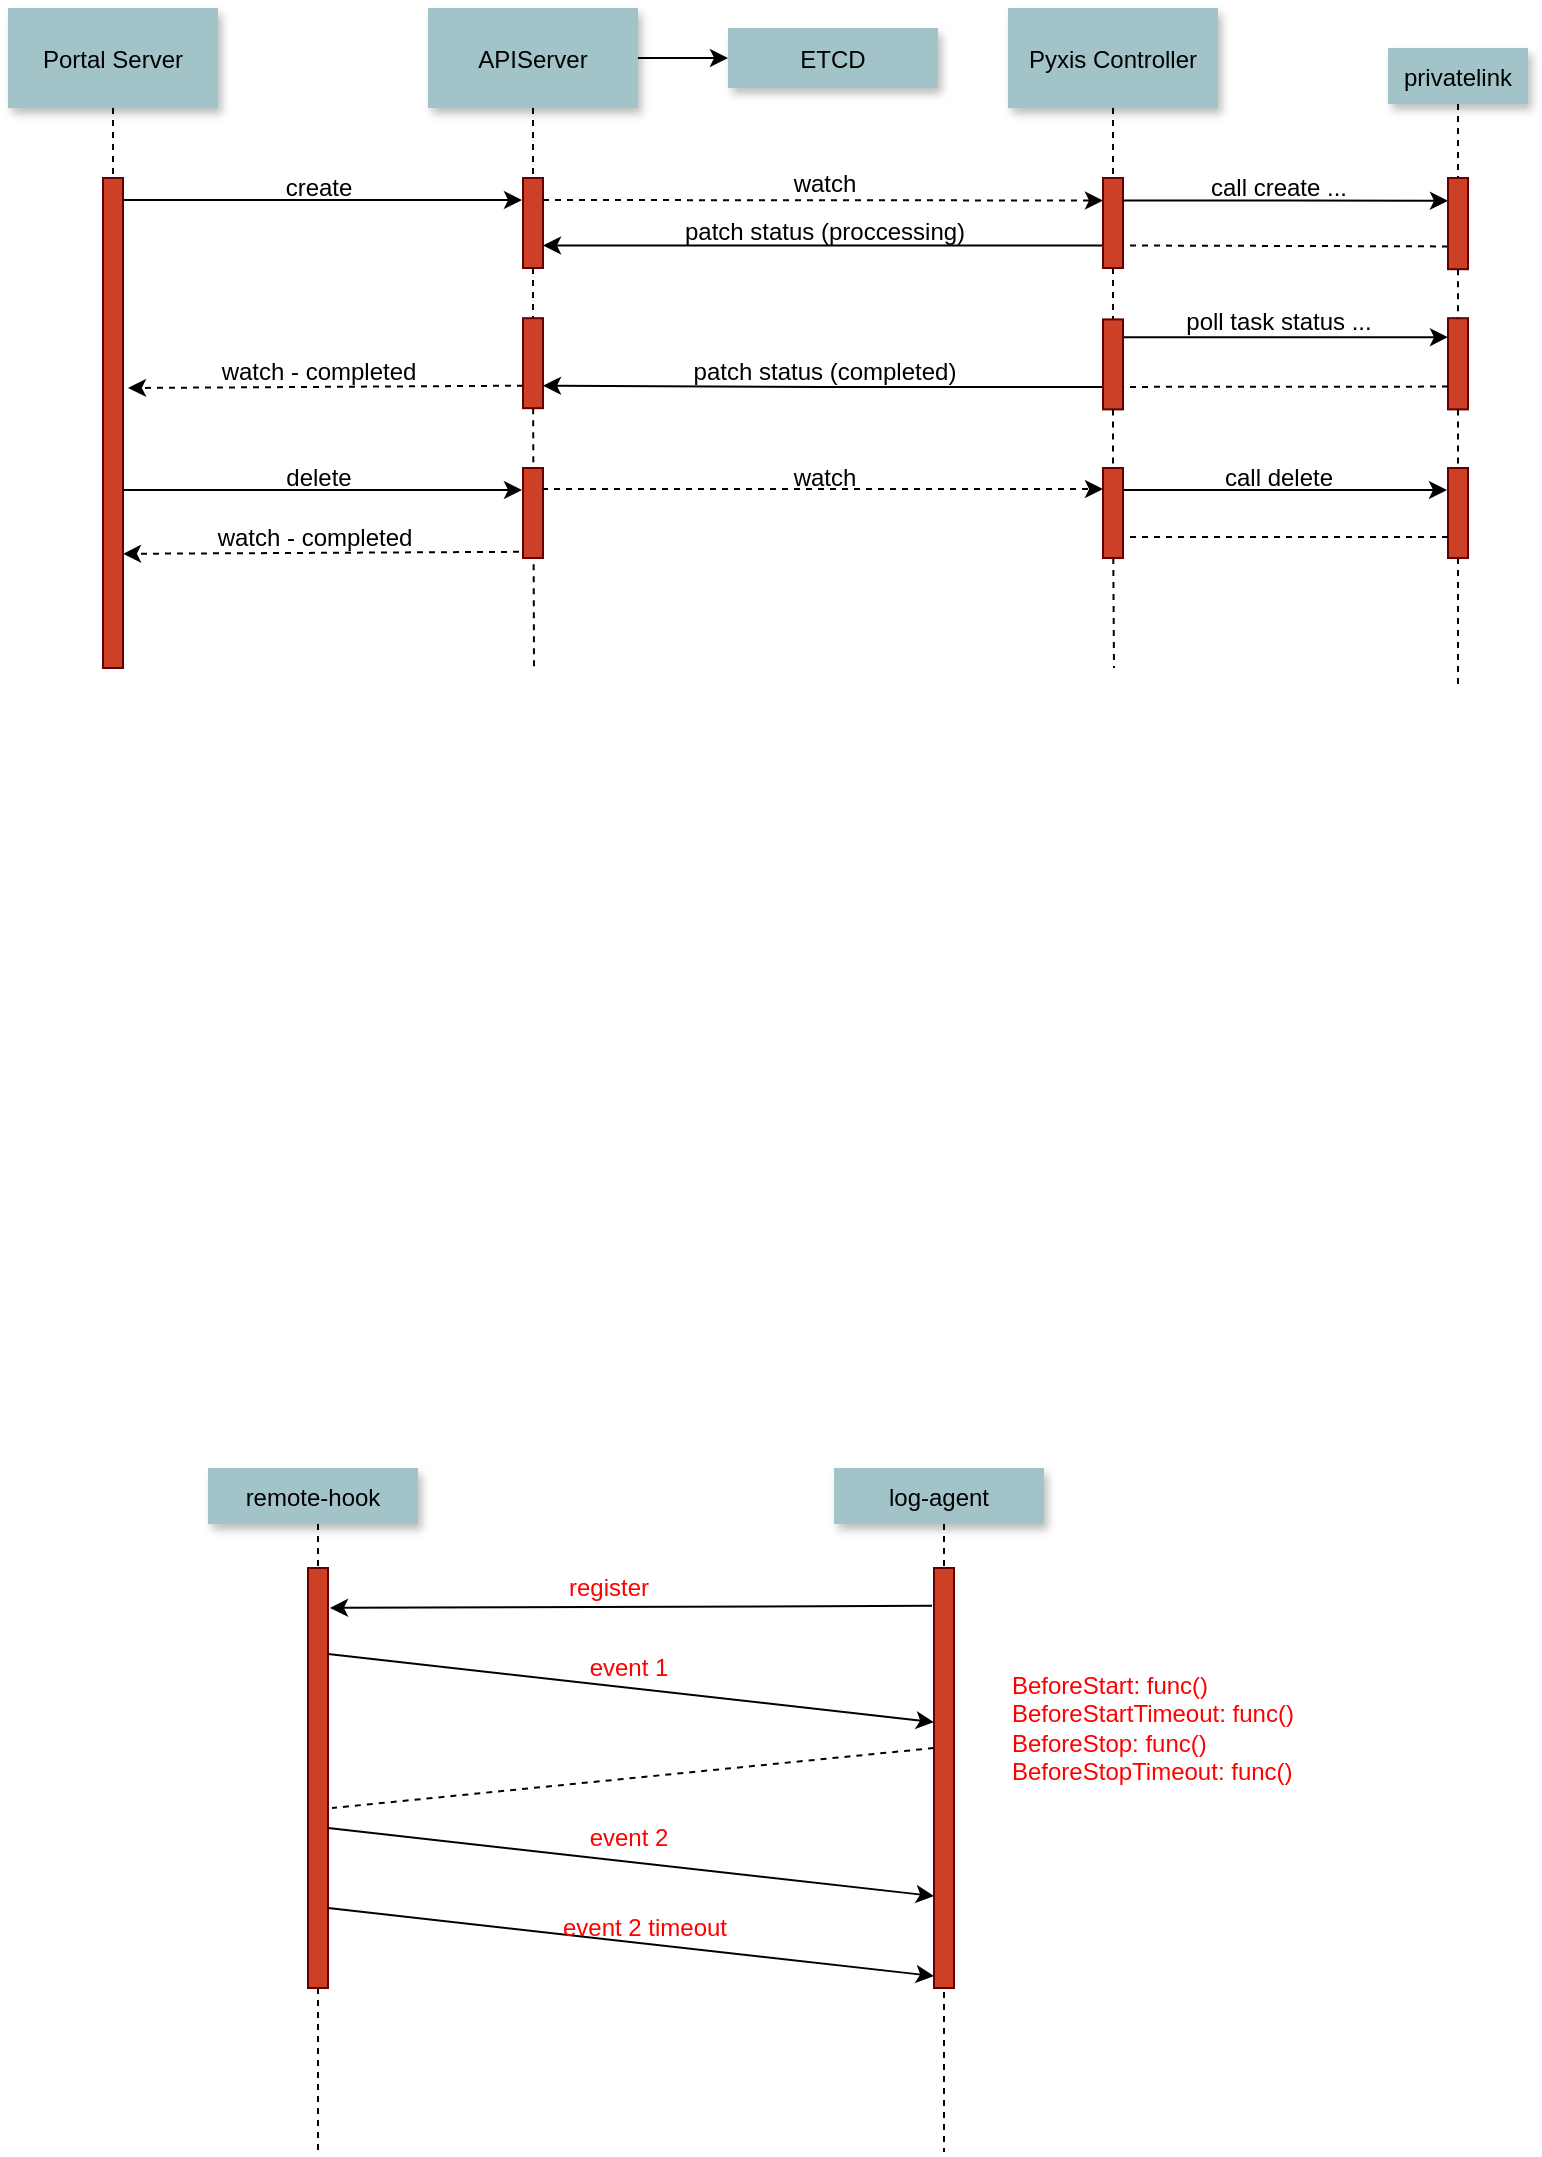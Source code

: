 <mxfile version="21.5.2" type="github">
  <diagram name="Page-1" id="9361dd3d-8414-5efd-6122-117bd74ce7a7">
    <mxGraphModel dx="2442" dy="712" grid="1" gridSize="10" guides="1" tooltips="1" connect="1" arrows="1" fold="1" page="0" pageScale="1.5" pageWidth="826" pageHeight="1169" background="none" math="0" shadow="0">
      <root>
        <mxCell id="0" />
        <mxCell id="1" parent="0" />
        <mxCell id="5K_5IWAIzV8KHntNPYIy-89" value="Portal Server" style="shadow=1;fillColor=#A2C4C9;strokeColor=none" parent="1" vertex="1">
          <mxGeometry x="-810" y="70" width="105" height="50" as="geometry" />
        </mxCell>
        <mxCell id="a7p3JFXJAgLpCiOjsdGe-2" style="edgeStyle=orthogonalEdgeStyle;rounded=0;orthogonalLoop=1;jettySize=auto;html=1;exitX=1;exitY=0.5;exitDx=0;exitDy=0;entryX=0;entryY=0.5;entryDx=0;entryDy=0;" edge="1" parent="1" source="5K_5IWAIzV8KHntNPYIy-90" target="a7p3JFXJAgLpCiOjsdGe-1">
          <mxGeometry relative="1" as="geometry" />
        </mxCell>
        <mxCell id="5K_5IWAIzV8KHntNPYIy-90" value="APIServer" style="shadow=1;fillColor=#A2C4C9;strokeColor=none" parent="1" vertex="1">
          <mxGeometry x="-600" y="70" width="105" height="50" as="geometry" />
        </mxCell>
        <mxCell id="5K_5IWAIzV8KHntNPYIy-95" value="" style="fillColor=#CC4125;strokeColor=#660000" parent="1" vertex="1">
          <mxGeometry x="-762.5" y="155" width="10" height="245" as="geometry" />
        </mxCell>
        <mxCell id="5K_5IWAIzV8KHntNPYIy-96" value="" style="edgeStyle=none;endArrow=none;dashed=1;exitX=0.5;exitY=1;exitDx=0;exitDy=0;" parent="1" source="5K_5IWAIzV8KHntNPYIy-89" target="5K_5IWAIzV8KHntNPYIy-95" edge="1">
          <mxGeometry x="-728.929" y="227.617" width="100" height="100" as="geometry">
            <mxPoint x="-757.5" y="120" as="sourcePoint" />
            <mxPoint x="-758" y="352.087" as="targetPoint" />
          </mxGeometry>
        </mxCell>
        <mxCell id="5K_5IWAIzV8KHntNPYIy-98" value="" style="fillColor=#CC4125;strokeColor=#660000" parent="1" vertex="1">
          <mxGeometry x="-552.5" y="155" width="10" height="45" as="geometry" />
        </mxCell>
        <mxCell id="5K_5IWAIzV8KHntNPYIy-99" value="" style="edgeStyle=none;endArrow=none;dashed=1" parent="1" source="5K_5IWAIzV8KHntNPYIy-90" target="5K_5IWAIzV8KHntNPYIy-98" edge="1">
          <mxGeometry x="-518.929" y="197.617" width="100" height="100" as="geometry">
            <mxPoint x="-547.555" y="120" as="sourcePoint" />
            <mxPoint x="-548" y="322.087" as="targetPoint" />
          </mxGeometry>
        </mxCell>
        <mxCell id="5K_5IWAIzV8KHntNPYIy-102" value="Pyxis Controller" style="shadow=1;fillColor=#A2C4C9;strokeColor=none" parent="1" vertex="1">
          <mxGeometry x="-310" y="70" width="105" height="50" as="geometry" />
        </mxCell>
        <mxCell id="5K_5IWAIzV8KHntNPYIy-113" style="edgeStyle=orthogonalEdgeStyle;rounded=0;orthogonalLoop=1;jettySize=auto;html=1;exitX=0;exitY=0.75;exitDx=0;exitDy=0;entryX=1;entryY=0.75;entryDx=0;entryDy=0;endArrow=classic;endFill=1;" parent="1" source="5K_5IWAIzV8KHntNPYIy-104" target="5K_5IWAIzV8KHntNPYIy-98" edge="1">
          <mxGeometry relative="1" as="geometry" />
        </mxCell>
        <mxCell id="5K_5IWAIzV8KHntNPYIy-104" value="" style="fillColor=#CC4125;strokeColor=#660000" parent="1" vertex="1">
          <mxGeometry x="-262.5" y="155" width="10" height="45" as="geometry" />
        </mxCell>
        <mxCell id="5K_5IWAIzV8KHntNPYIy-105" value="" style="edgeStyle=none;endArrow=none;dashed=1" parent="1" source="5K_5IWAIzV8KHntNPYIy-102" target="5K_5IWAIzV8KHntNPYIy-104" edge="1">
          <mxGeometry x="-228.929" y="197.617" width="100" height="100" as="geometry">
            <mxPoint x="-257.555" y="120" as="sourcePoint" />
            <mxPoint x="-258" y="322.087" as="targetPoint" />
          </mxGeometry>
        </mxCell>
        <mxCell id="5K_5IWAIzV8KHntNPYIy-108" value="" style="endArrow=classic;html=1;rounded=0;exitX=0.85;exitY=0.085;exitDx=0;exitDy=0;exitPerimeter=0;entryX=-0.15;entryY=0.085;entryDx=0;entryDy=0;entryPerimeter=0;" parent="1" edge="1">
          <mxGeometry width="50" height="50" relative="1" as="geometry">
            <mxPoint x="-753" y="166.05" as="sourcePoint" />
            <mxPoint x="-553" y="166.05" as="targetPoint" />
          </mxGeometry>
        </mxCell>
        <mxCell id="5K_5IWAIzV8KHntNPYIy-111" value="" style="endArrow=classic;html=1;rounded=0;exitX=0.85;exitY=0.085;exitDx=0;exitDy=0;exitPerimeter=0;entryX=0;entryY=0.25;entryDx=0;entryDy=0;dashed=1;" parent="1" target="5K_5IWAIzV8KHntNPYIy-104" edge="1">
          <mxGeometry width="50" height="50" relative="1" as="geometry">
            <mxPoint x="-542.5" y="166.0" as="sourcePoint" />
            <mxPoint x="-342.5" y="166.0" as="targetPoint" />
          </mxGeometry>
        </mxCell>
        <mxCell id="5K_5IWAIzV8KHntNPYIy-112" value="watch -&amp;nbsp;completed" style="text;html=1;align=center;verticalAlign=middle;resizable=0;points=[];autosize=1;strokeColor=none;fillColor=none;" parent="1" vertex="1">
          <mxGeometry x="-715" y="237.09" width="120" height="30" as="geometry" />
        </mxCell>
        <mxCell id="5K_5IWAIzV8KHntNPYIy-116" value="" style="edgeStyle=none;endArrow=none;dashed=1;startArrow=none;" parent="1" source="a7p3JFXJAgLpCiOjsdGe-15" edge="1">
          <mxGeometry x="-518.929" y="197.617" width="100" height="100" as="geometry">
            <mxPoint x="-547.562" y="200" as="sourcePoint" />
            <mxPoint x="-547" y="400" as="targetPoint" />
          </mxGeometry>
        </mxCell>
        <mxCell id="5K_5IWAIzV8KHntNPYIy-130" style="edgeStyle=orthogonalEdgeStyle;rounded=0;orthogonalLoop=1;jettySize=auto;html=1;exitX=1;exitY=0.25;exitDx=0;exitDy=0;entryX=0;entryY=0.25;entryDx=0;entryDy=0;endArrow=classic;endFill=1;" parent="1" source="5K_5IWAIzV8KHntNPYIy-104" target="5K_5IWAIzV8KHntNPYIy-128" edge="1">
          <mxGeometry relative="1" as="geometry" />
        </mxCell>
        <mxCell id="5K_5IWAIzV8KHntNPYIy-120" value="" style="edgeStyle=none;endArrow=none;dashed=1;startArrow=none;" parent="1" source="a7p3JFXJAgLpCiOjsdGe-39" edge="1">
          <mxGeometry x="-228.929" y="197.617" width="100" height="100" as="geometry">
            <mxPoint x="-257.562" y="200" as="sourcePoint" />
            <mxPoint x="-257" y="400" as="targetPoint" />
          </mxGeometry>
        </mxCell>
        <mxCell id="5K_5IWAIzV8KHntNPYIy-121" value="create" style="text;html=1;align=center;verticalAlign=middle;resizable=0;points=[];autosize=1;strokeColor=none;fillColor=none;" parent="1" vertex="1">
          <mxGeometry x="-685" y="145" width="60" height="30" as="geometry" />
        </mxCell>
        <mxCell id="5K_5IWAIzV8KHntNPYIy-126" value="privatelink" style="shadow=1;fillColor=#A2C4C9;strokeColor=none" parent="1" vertex="1">
          <mxGeometry x="-120" y="90" width="70" height="28" as="geometry" />
        </mxCell>
        <mxCell id="5K_5IWAIzV8KHntNPYIy-127" value="" style="edgeStyle=none;endArrow=none;dashed=1;startArrow=none;" parent="1" source="a7p3JFXJAgLpCiOjsdGe-41" edge="1">
          <mxGeometry x="-128.929" y="283.997" width="100" height="100" as="geometry">
            <mxPoint x="-85.5" y="147.32" as="sourcePoint" />
            <mxPoint x="-85" y="410" as="targetPoint" />
          </mxGeometry>
        </mxCell>
        <mxCell id="a7p3JFXJAgLpCiOjsdGe-5" style="rounded=0;orthogonalLoop=1;jettySize=auto;html=1;exitX=0;exitY=0.75;exitDx=0;exitDy=0;entryX=1;entryY=0.75;entryDx=0;entryDy=0;dashed=1;endArrow=none;endFill=0;" edge="1" parent="1" source="5K_5IWAIzV8KHntNPYIy-128" target="5K_5IWAIzV8KHntNPYIy-104">
          <mxGeometry relative="1" as="geometry" />
        </mxCell>
        <mxCell id="5K_5IWAIzV8KHntNPYIy-128" value="" style="fillColor=#CC4125;strokeColor=#660000" parent="1" vertex="1">
          <mxGeometry x="-90" y="155" width="10" height="45.61" as="geometry" />
        </mxCell>
        <mxCell id="5K_5IWAIzV8KHntNPYIy-129" value="" style="edgeStyle=none;endArrow=none;dashed=1" parent="1" source="5K_5IWAIzV8KHntNPYIy-126" target="5K_5IWAIzV8KHntNPYIy-128" edge="1">
          <mxGeometry x="-128.929" y="283.997" width="100" height="100" as="geometry">
            <mxPoint x="-157.542" y="204.3" as="sourcePoint" />
            <mxPoint x="-158" y="356.3" as="targetPoint" />
          </mxGeometry>
        </mxCell>
        <mxCell id="5K_5IWAIzV8KHntNPYIy-201" value="remote-hook" style="shadow=1;fillColor=#A2C4C9;strokeColor=none" parent="1" vertex="1">
          <mxGeometry x="-710" y="800" width="105" height="28" as="geometry" />
        </mxCell>
        <mxCell id="5K_5IWAIzV8KHntNPYIy-202" value="" style="edgeStyle=none;endArrow=none;dashed=1;exitX=0.5;exitY=1;exitDx=0;exitDy=0;startArrow=none;" parent="1" source="5K_5IWAIzV8KHntNPYIy-205" edge="1">
          <mxGeometry x="-626.429" y="435.617" width="100" height="100" as="geometry">
            <mxPoint x="-655" y="828" as="sourcePoint" />
            <mxPoint x="-655" y="1142" as="targetPoint" />
          </mxGeometry>
        </mxCell>
        <mxCell id="5K_5IWAIzV8KHntNPYIy-203" value="log-agent" style="shadow=1;fillColor=#A2C4C9;strokeColor=none" parent="1" vertex="1">
          <mxGeometry x="-397" y="800" width="105" height="28" as="geometry" />
        </mxCell>
        <mxCell id="5K_5IWAIzV8KHntNPYIy-204" value="" style="edgeStyle=none;endArrow=none;dashed=1;exitX=0.5;exitY=1;exitDx=0;exitDy=0;startArrow=none;" parent="1" edge="1">
          <mxGeometry x="-313.429" y="435.617" width="100" height="100" as="geometry">
            <mxPoint x="-342" y="828" as="sourcePoint" />
            <mxPoint x="-342" y="1142" as="targetPoint" />
          </mxGeometry>
        </mxCell>
        <mxCell id="5K_5IWAIzV8KHntNPYIy-205" value="" style="fillColor=#CC4125;strokeColor=#660000" parent="1" vertex="1">
          <mxGeometry x="-660" y="850" width="10" height="210" as="geometry" />
        </mxCell>
        <mxCell id="5K_5IWAIzV8KHntNPYIy-206" value="" style="edgeStyle=none;endArrow=none;dashed=1;exitX=0.5;exitY=1;exitDx=0;exitDy=0;startArrow=none;" parent="1" target="5K_5IWAIzV8KHntNPYIy-205" edge="1">
          <mxGeometry x="-626.429" y="435.617" width="100" height="100" as="geometry">
            <mxPoint x="-655" y="828" as="sourcePoint" />
            <mxPoint x="-655" y="1142" as="targetPoint" />
          </mxGeometry>
        </mxCell>
        <mxCell id="5K_5IWAIzV8KHntNPYIy-207" value="" style="fillColor=#CC4125;strokeColor=#660000" parent="1" vertex="1">
          <mxGeometry x="-347" y="850" width="10" height="210" as="geometry" />
        </mxCell>
        <mxCell id="5K_5IWAIzV8KHntNPYIy-209" value="" style="endArrow=classic;html=1;rounded=0;fontColor=#FF0000;strokeColor=#000000;strokeWidth=1;exitX=-0.1;exitY=0.09;exitDx=0;exitDy=0;exitPerimeter=0;entryX=1.1;entryY=0.095;entryDx=0;entryDy=0;entryPerimeter=0;" parent="1" source="5K_5IWAIzV8KHntNPYIy-207" target="5K_5IWAIzV8KHntNPYIy-205" edge="1">
          <mxGeometry width="50" height="50" relative="1" as="geometry">
            <mxPoint x="-480" y="910" as="sourcePoint" />
            <mxPoint x="-430" y="860" as="targetPoint" />
          </mxGeometry>
        </mxCell>
        <mxCell id="5K_5IWAIzV8KHntNPYIy-210" value="register" style="text;html=1;align=center;verticalAlign=middle;resizable=0;points=[];autosize=1;strokeColor=none;fillColor=none;fontColor=#FF0000;" parent="1" vertex="1">
          <mxGeometry x="-540" y="850" width="60" height="20" as="geometry" />
        </mxCell>
        <mxCell id="5K_5IWAIzV8KHntNPYIy-211" value="" style="endArrow=classic;html=1;rounded=0;fontColor=#FF0000;strokeColor=#000000;strokeWidth=1;exitX=1;exitY=0.205;exitDx=0;exitDy=0;exitPerimeter=0;entryX=0;entryY=0.367;entryDx=0;entryDy=0;entryPerimeter=0;" parent="1" source="5K_5IWAIzV8KHntNPYIy-205" target="5K_5IWAIzV8KHntNPYIy-207" edge="1">
          <mxGeometry width="50" height="50" relative="1" as="geometry">
            <mxPoint x="-480" y="950" as="sourcePoint" />
            <mxPoint x="-430" y="900" as="targetPoint" />
          </mxGeometry>
        </mxCell>
        <mxCell id="5K_5IWAIzV8KHntNPYIy-212" value="event 1" style="text;html=1;align=center;verticalAlign=middle;resizable=0;points=[];autosize=1;strokeColor=none;fillColor=none;fontColor=#FF0000;" parent="1" vertex="1">
          <mxGeometry x="-525" y="890" width="50" height="20" as="geometry" />
        </mxCell>
        <mxCell id="5K_5IWAIzV8KHntNPYIy-215" value="" style="endArrow=none;html=1;rounded=0;fontColor=#FF0000;strokeColor=#000000;strokeWidth=1;exitX=-0.1;exitY=0.09;exitDx=0;exitDy=0;exitPerimeter=0;dashed=1;endFill=0;" parent="1" edge="1">
          <mxGeometry width="50" height="50" relative="1" as="geometry">
            <mxPoint x="-347" y="940.0" as="sourcePoint" />
            <mxPoint x="-648" y="970" as="targetPoint" />
          </mxGeometry>
        </mxCell>
        <mxCell id="5K_5IWAIzV8KHntNPYIy-218" value="" style="endArrow=classic;html=1;rounded=0;fontColor=#FF0000;strokeColor=#000000;strokeWidth=1;exitX=1;exitY=0.205;exitDx=0;exitDy=0;exitPerimeter=0;entryX=0;entryY=0.367;entryDx=0;entryDy=0;entryPerimeter=0;" parent="1" edge="1">
          <mxGeometry width="50" height="50" relative="1" as="geometry">
            <mxPoint x="-650" y="980" as="sourcePoint" />
            <mxPoint x="-347" y="1014.02" as="targetPoint" />
          </mxGeometry>
        </mxCell>
        <mxCell id="5K_5IWAIzV8KHntNPYIy-219" value="event 2" style="text;html=1;align=center;verticalAlign=middle;resizable=0;points=[];autosize=1;strokeColor=none;fillColor=none;fontColor=#FF0000;" parent="1" vertex="1">
          <mxGeometry x="-525" y="975" width="50" height="20" as="geometry" />
        </mxCell>
        <mxCell id="5K_5IWAIzV8KHntNPYIy-221" value="" style="endArrow=classic;html=1;rounded=0;fontColor=#FF0000;strokeColor=#000000;strokeWidth=1;exitX=1;exitY=0.205;exitDx=0;exitDy=0;exitPerimeter=0;entryX=0;entryY=0.367;entryDx=0;entryDy=0;entryPerimeter=0;" parent="1" edge="1">
          <mxGeometry width="50" height="50" relative="1" as="geometry">
            <mxPoint x="-650" y="1020" as="sourcePoint" />
            <mxPoint x="-347" y="1054.02" as="targetPoint" />
          </mxGeometry>
        </mxCell>
        <mxCell id="5K_5IWAIzV8KHntNPYIy-222" value="event 2 timeout" style="text;html=1;align=center;verticalAlign=middle;resizable=0;points=[];autosize=1;strokeColor=none;fillColor=none;fontColor=#FF0000;" parent="1" vertex="1">
          <mxGeometry x="-542.5" y="1020" width="100" height="20" as="geometry" />
        </mxCell>
        <mxCell id="5K_5IWAIzV8KHntNPYIy-226" value="BeforeStart: func()&lt;br&gt;BeforeStartTimeout: func()&lt;br&gt;BeforeStop: func()&lt;br&gt;BeforeStopTimeout: func()" style="text;html=1;align=left;verticalAlign=middle;resizable=0;points=[];autosize=1;strokeColor=none;fillColor=none;fontColor=#FF0000;" parent="1" vertex="1">
          <mxGeometry x="-310" y="900" width="160" height="60" as="geometry" />
        </mxCell>
        <mxCell id="a7p3JFXJAgLpCiOjsdGe-1" value="ETCD" style="shadow=1;fillColor=#A2C4C9;strokeColor=none" vertex="1" parent="1">
          <mxGeometry x="-450" y="80" width="105" height="30" as="geometry" />
        </mxCell>
        <mxCell id="a7p3JFXJAgLpCiOjsdGe-4" value="call create ..." style="text;html=1;align=center;verticalAlign=middle;resizable=0;points=[];autosize=1;strokeColor=none;fillColor=none;" vertex="1" parent="1">
          <mxGeometry x="-220" y="145" width="90" height="30" as="geometry" />
        </mxCell>
        <mxCell id="a7p3JFXJAgLpCiOjsdGe-6" value="patch status (proccessing)" style="text;html=1;align=center;verticalAlign=middle;resizable=0;points=[];autosize=1;strokeColor=none;fillColor=none;" vertex="1" parent="1">
          <mxGeometry x="-482.5" y="166.8" width="160" height="30" as="geometry" />
        </mxCell>
        <mxCell id="a7p3JFXJAgLpCiOjsdGe-16" value="" style="edgeStyle=none;endArrow=none;dashed=1;startArrow=none;" edge="1" parent="1" source="5K_5IWAIzV8KHntNPYIy-98" target="a7p3JFXJAgLpCiOjsdGe-15">
          <mxGeometry x="-518.929" y="197.617" width="100" height="100" as="geometry">
            <mxPoint x="-547" y="200" as="sourcePoint" />
            <mxPoint x="-547" y="353" as="targetPoint" />
          </mxGeometry>
        </mxCell>
        <mxCell id="a7p3JFXJAgLpCiOjsdGe-15" value="" style="fillColor=#CC4125;strokeColor=#660000" vertex="1" parent="1">
          <mxGeometry x="-552.5" y="225.09" width="10" height="45" as="geometry" />
        </mxCell>
        <mxCell id="a7p3JFXJAgLpCiOjsdGe-17" style="rounded=0;orthogonalLoop=1;jettySize=auto;html=1;exitX=0;exitY=0.75;exitDx=0;exitDy=0;endArrow=classic;endFill=1;dashed=1;" edge="1" parent="1" source="a7p3JFXJAgLpCiOjsdGe-15">
          <mxGeometry relative="1" as="geometry">
            <mxPoint x="-455" y="270.09" as="sourcePoint" />
            <mxPoint x="-750" y="260" as="targetPoint" />
          </mxGeometry>
        </mxCell>
        <mxCell id="a7p3JFXJAgLpCiOjsdGe-19" value="" style="edgeStyle=none;endArrow=none;dashed=1;startArrow=none;" edge="1" parent="1" source="5K_5IWAIzV8KHntNPYIy-128" target="a7p3JFXJAgLpCiOjsdGe-18">
          <mxGeometry x="-128.929" y="283.997" width="100" height="100" as="geometry">
            <mxPoint x="-85" y="201" as="sourcePoint" />
            <mxPoint x="-85" y="300" as="targetPoint" />
          </mxGeometry>
        </mxCell>
        <mxCell id="a7p3JFXJAgLpCiOjsdGe-18" value="" style="fillColor=#CC4125;strokeColor=#660000" vertex="1" parent="1">
          <mxGeometry x="-90" y="225.09" width="10" height="45.61" as="geometry" />
        </mxCell>
        <mxCell id="a7p3JFXJAgLpCiOjsdGe-20" style="edgeStyle=orthogonalEdgeStyle;rounded=0;orthogonalLoop=1;jettySize=auto;html=1;exitX=1;exitY=0.25;exitDx=0;exitDy=0;entryX=0;entryY=0.25;entryDx=0;entryDy=0;endArrow=classic;endFill=1;" edge="1" parent="1">
          <mxGeometry relative="1" as="geometry">
            <mxPoint x="-252" y="234.59" as="sourcePoint" />
            <mxPoint x="-90" y="234.59" as="targetPoint" />
          </mxGeometry>
        </mxCell>
        <mxCell id="a7p3JFXJAgLpCiOjsdGe-22" value="" style="edgeStyle=none;endArrow=none;dashed=1;startArrow=none;" edge="1" parent="1" source="5K_5IWAIzV8KHntNPYIy-104" target="a7p3JFXJAgLpCiOjsdGe-21">
          <mxGeometry x="-228.929" y="197.617" width="100" height="100" as="geometry">
            <mxPoint x="-257" y="200" as="sourcePoint" />
            <mxPoint x="-257" y="308" as="targetPoint" />
          </mxGeometry>
        </mxCell>
        <mxCell id="a7p3JFXJAgLpCiOjsdGe-25" style="edgeStyle=orthogonalEdgeStyle;rounded=0;orthogonalLoop=1;jettySize=auto;html=1;exitX=0;exitY=0.75;exitDx=0;exitDy=0;entryX=1;entryY=0.75;entryDx=0;entryDy=0;" edge="1" parent="1" source="a7p3JFXJAgLpCiOjsdGe-21" target="a7p3JFXJAgLpCiOjsdGe-15">
          <mxGeometry relative="1" as="geometry" />
        </mxCell>
        <mxCell id="a7p3JFXJAgLpCiOjsdGe-21" value="" style="fillColor=#CC4125;strokeColor=#660000" vertex="1" parent="1">
          <mxGeometry x="-262.5" y="225.7" width="10" height="45" as="geometry" />
        </mxCell>
        <mxCell id="a7p3JFXJAgLpCiOjsdGe-23" value="poll task status ..." style="text;html=1;align=center;verticalAlign=middle;resizable=0;points=[];autosize=1;strokeColor=none;fillColor=none;" vertex="1" parent="1">
          <mxGeometry x="-235" y="212.09" width="120" height="30" as="geometry" />
        </mxCell>
        <mxCell id="a7p3JFXJAgLpCiOjsdGe-24" style="rounded=0;orthogonalLoop=1;jettySize=auto;html=1;exitX=0;exitY=0.75;exitDx=0;exitDy=0;dashed=1;endArrow=none;endFill=0;entryX=1;entryY=0.75;entryDx=0;entryDy=0;" edge="1" parent="1" source="a7p3JFXJAgLpCiOjsdGe-18" target="a7p3JFXJAgLpCiOjsdGe-21">
          <mxGeometry relative="1" as="geometry">
            <mxPoint x="-94" y="245.09" as="sourcePoint" />
            <mxPoint x="-220" y="270" as="targetPoint" />
          </mxGeometry>
        </mxCell>
        <mxCell id="a7p3JFXJAgLpCiOjsdGe-26" value="patch status (completed)" style="text;html=1;align=center;verticalAlign=middle;resizable=0;points=[];autosize=1;strokeColor=none;fillColor=none;" vertex="1" parent="1">
          <mxGeometry x="-477.5" y="237.09" width="150" height="30" as="geometry" />
        </mxCell>
        <mxCell id="a7p3JFXJAgLpCiOjsdGe-34" value="delete" style="text;html=1;align=center;verticalAlign=middle;resizable=0;points=[];autosize=1;strokeColor=none;fillColor=none;" vertex="1" parent="1">
          <mxGeometry x="-685" y="290" width="60" height="30" as="geometry" />
        </mxCell>
        <mxCell id="a7p3JFXJAgLpCiOjsdGe-35" value="" style="endArrow=classic;html=1;rounded=0;exitX=0.85;exitY=0.085;exitDx=0;exitDy=0;exitPerimeter=0;entryX=-0.15;entryY=0.085;entryDx=0;entryDy=0;entryPerimeter=0;" edge="1" parent="1">
          <mxGeometry width="50" height="50" relative="1" as="geometry">
            <mxPoint x="-753" y="311.05" as="sourcePoint" />
            <mxPoint x="-553" y="311.05" as="targetPoint" />
          </mxGeometry>
        </mxCell>
        <mxCell id="a7p3JFXJAgLpCiOjsdGe-36" value="" style="fillColor=#CC4125;strokeColor=#660000" vertex="1" parent="1">
          <mxGeometry x="-552.5" y="300" width="10" height="45" as="geometry" />
        </mxCell>
        <mxCell id="a7p3JFXJAgLpCiOjsdGe-37" style="rounded=0;orthogonalLoop=1;jettySize=auto;html=1;exitX=0;exitY=0.75;exitDx=0;exitDy=0;endArrow=classic;endFill=1;dashed=1;" edge="1" parent="1">
          <mxGeometry relative="1" as="geometry">
            <mxPoint x="-554.5" y="341.91" as="sourcePoint" />
            <mxPoint x="-752.5" y="342.91" as="targetPoint" />
          </mxGeometry>
        </mxCell>
        <mxCell id="a7p3JFXJAgLpCiOjsdGe-38" value="watch -&amp;nbsp;completed" style="text;html=1;align=center;verticalAlign=middle;resizable=0;points=[];autosize=1;strokeColor=none;fillColor=none;" vertex="1" parent="1">
          <mxGeometry x="-717.5" y="320" width="120" height="30" as="geometry" />
        </mxCell>
        <mxCell id="a7p3JFXJAgLpCiOjsdGe-40" value="" style="edgeStyle=none;endArrow=none;dashed=1;startArrow=none;" edge="1" parent="1" source="a7p3JFXJAgLpCiOjsdGe-21" target="a7p3JFXJAgLpCiOjsdGe-39">
          <mxGeometry x="-228.929" y="197.617" width="100" height="100" as="geometry">
            <mxPoint x="-257" y="271" as="sourcePoint" />
            <mxPoint x="-257" y="400" as="targetPoint" />
          </mxGeometry>
        </mxCell>
        <mxCell id="a7p3JFXJAgLpCiOjsdGe-39" value="" style="fillColor=#CC4125;strokeColor=#660000" vertex="1" parent="1">
          <mxGeometry x="-262.5" y="300" width="10" height="45" as="geometry" />
        </mxCell>
        <mxCell id="a7p3JFXJAgLpCiOjsdGe-42" value="" style="edgeStyle=none;endArrow=none;dashed=1;startArrow=none;" edge="1" parent="1" source="a7p3JFXJAgLpCiOjsdGe-18" target="a7p3JFXJAgLpCiOjsdGe-41">
          <mxGeometry x="-128.929" y="283.997" width="100" height="100" as="geometry">
            <mxPoint x="-85" y="271" as="sourcePoint" />
            <mxPoint x="-85" y="410" as="targetPoint" />
          </mxGeometry>
        </mxCell>
        <mxCell id="a7p3JFXJAgLpCiOjsdGe-41" value="" style="fillColor=#CC4125;strokeColor=#660000" vertex="1" parent="1">
          <mxGeometry x="-90" y="300" width="10" height="45" as="geometry" />
        </mxCell>
        <mxCell id="a7p3JFXJAgLpCiOjsdGe-43" value="" style="endArrow=classic;html=1;rounded=0;exitX=0.85;exitY=0.085;exitDx=0;exitDy=0;exitPerimeter=0;entryX=0;entryY=0.25;entryDx=0;entryDy=0;dashed=1;" edge="1" parent="1">
          <mxGeometry width="50" height="50" relative="1" as="geometry">
            <mxPoint x="-543" y="310.5" as="sourcePoint" />
            <mxPoint x="-262.5" y="310.5" as="targetPoint" />
          </mxGeometry>
        </mxCell>
        <mxCell id="a7p3JFXJAgLpCiOjsdGe-44" value="call delete" style="text;html=1;align=center;verticalAlign=middle;resizable=0;points=[];autosize=1;strokeColor=none;fillColor=none;" vertex="1" parent="1">
          <mxGeometry x="-215.5" y="290" width="80" height="30" as="geometry" />
        </mxCell>
        <mxCell id="a7p3JFXJAgLpCiOjsdGe-45" style="edgeStyle=orthogonalEdgeStyle;rounded=0;orthogonalLoop=1;jettySize=auto;html=1;exitX=1;exitY=0.25;exitDx=0;exitDy=0;entryX=0;entryY=0.25;entryDx=0;entryDy=0;endArrow=classic;endFill=1;" edge="1" parent="1">
          <mxGeometry relative="1" as="geometry">
            <mxPoint x="-252.5" y="311" as="sourcePoint" />
            <mxPoint x="-90.5" y="311" as="targetPoint" />
          </mxGeometry>
        </mxCell>
        <mxCell id="a7p3JFXJAgLpCiOjsdGe-49" value="watch" style="text;html=1;align=center;verticalAlign=middle;resizable=0;points=[];autosize=1;strokeColor=none;fillColor=none;" vertex="1" parent="1">
          <mxGeometry x="-427.5" y="142.8" width="50" height="30" as="geometry" />
        </mxCell>
        <mxCell id="a7p3JFXJAgLpCiOjsdGe-51" value="watch" style="text;html=1;align=center;verticalAlign=middle;resizable=0;points=[];autosize=1;strokeColor=none;fillColor=none;" vertex="1" parent="1">
          <mxGeometry x="-427.5" y="290" width="50" height="30" as="geometry" />
        </mxCell>
        <mxCell id="a7p3JFXJAgLpCiOjsdGe-52" style="rounded=0;orthogonalLoop=1;jettySize=auto;html=1;exitX=0;exitY=0.75;exitDx=0;exitDy=0;dashed=1;endArrow=none;endFill=0;entryX=1;entryY=0.75;entryDx=0;entryDy=0;" edge="1" parent="1">
          <mxGeometry relative="1" as="geometry">
            <mxPoint x="-90" y="334.5" as="sourcePoint" />
            <mxPoint x="-252" y="334.5" as="targetPoint" />
          </mxGeometry>
        </mxCell>
      </root>
    </mxGraphModel>
  </diagram>
</mxfile>
